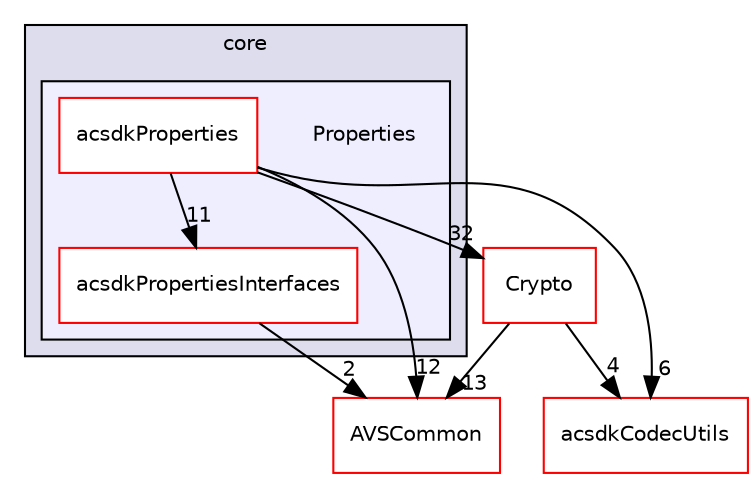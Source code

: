 digraph "/workplace/avs-device-sdk/core/Properties" {
  compound=true
  node [ fontsize="10", fontname="Helvetica"];
  edge [ labelfontsize="10", labelfontname="Helvetica"];
  subgraph clusterdir_4270bfced15e0e73154b13468c7c9ad9 {
    graph [ bgcolor="#ddddee", pencolor="black", label="core" fontname="Helvetica", fontsize="10", URL="dir_4270bfced15e0e73154b13468c7c9ad9.html"]
  subgraph clusterdir_72f2367c10fd2c46da13e851c6b1e25f {
    graph [ bgcolor="#eeeeff", pencolor="black", label="" URL="dir_72f2367c10fd2c46da13e851c6b1e25f.html"];
    dir_72f2367c10fd2c46da13e851c6b1e25f [shape=plaintext label="Properties"];
    dir_57a6b91b7598f403441986415b557580 [shape=box label="acsdkProperties" color="red" fillcolor="white" style="filled" URL="dir_57a6b91b7598f403441986415b557580.html"];
    dir_3d04e556473239c430261115def45483 [shape=box label="acsdkPropertiesInterfaces" color="red" fillcolor="white" style="filled" URL="dir_3d04e556473239c430261115def45483.html"];
  }
  }
  dir_b73263857559cb03637ee9bf8846a03f [shape=box label="Crypto" fillcolor="white" style="filled" color="red" URL="dir_b73263857559cb03637ee9bf8846a03f.html"];
  dir_13e65effb2bde530b17b3d5eefcd0266 [shape=box label="AVSCommon" fillcolor="white" style="filled" color="red" URL="dir_13e65effb2bde530b17b3d5eefcd0266.html"];
  dir_4910684639fe6513fc4f3756d7fc0f02 [shape=box label="acsdkCodecUtils" fillcolor="white" style="filled" color="red" URL="dir_4910684639fe6513fc4f3756d7fc0f02.html"];
  dir_b73263857559cb03637ee9bf8846a03f->dir_13e65effb2bde530b17b3d5eefcd0266 [headlabel="13", labeldistance=1.5 headhref="dir_000582_000017.html"];
  dir_b73263857559cb03637ee9bf8846a03f->dir_4910684639fe6513fc4f3756d7fc0f02 [headlabel="4", labeldistance=1.5 headhref="dir_000582_000532.html"];
  dir_3d04e556473239c430261115def45483->dir_13e65effb2bde530b17b3d5eefcd0266 [headlabel="2", labeldistance=1.5 headhref="dir_000618_000017.html"];
  dir_57a6b91b7598f403441986415b557580->dir_b73263857559cb03637ee9bf8846a03f [headlabel="32", labeldistance=1.5 headhref="dir_000592_000582.html"];
  dir_57a6b91b7598f403441986415b557580->dir_13e65effb2bde530b17b3d5eefcd0266 [headlabel="12", labeldistance=1.5 headhref="dir_000592_000017.html"];
  dir_57a6b91b7598f403441986415b557580->dir_3d04e556473239c430261115def45483 [headlabel="11", labeldistance=1.5 headhref="dir_000592_000618.html"];
  dir_57a6b91b7598f403441986415b557580->dir_4910684639fe6513fc4f3756d7fc0f02 [headlabel="6", labeldistance=1.5 headhref="dir_000592_000532.html"];
}
